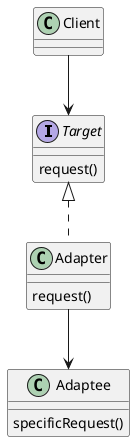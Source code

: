 @startuml adaptor

interface Target {
    request()
}

class Adapter {
    request()
}

class Adaptee {
    specificRequest()
}

class Client {
}

Target  <|.. Adapter
Adapter -->  Adaptee
Client  -->  Target

@endum